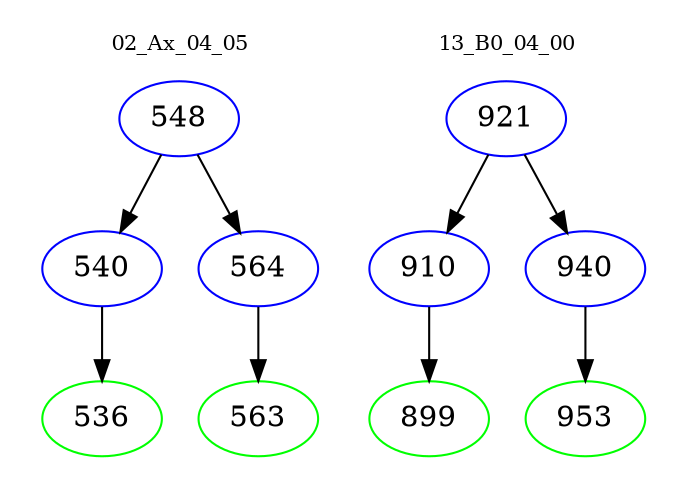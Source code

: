 digraph{
subgraph cluster_0 {
color = white
label = "02_Ax_04_05";
fontsize=10;
T0_548 [label="548", color="blue"]
T0_548 -> T0_540 [color="black"]
T0_540 [label="540", color="blue"]
T0_540 -> T0_536 [color="black"]
T0_536 [label="536", color="green"]
T0_548 -> T0_564 [color="black"]
T0_564 [label="564", color="blue"]
T0_564 -> T0_563 [color="black"]
T0_563 [label="563", color="green"]
}
subgraph cluster_1 {
color = white
label = "13_B0_04_00";
fontsize=10;
T1_921 [label="921", color="blue"]
T1_921 -> T1_910 [color="black"]
T1_910 [label="910", color="blue"]
T1_910 -> T1_899 [color="black"]
T1_899 [label="899", color="green"]
T1_921 -> T1_940 [color="black"]
T1_940 [label="940", color="blue"]
T1_940 -> T1_953 [color="black"]
T1_953 [label="953", color="green"]
}
}
